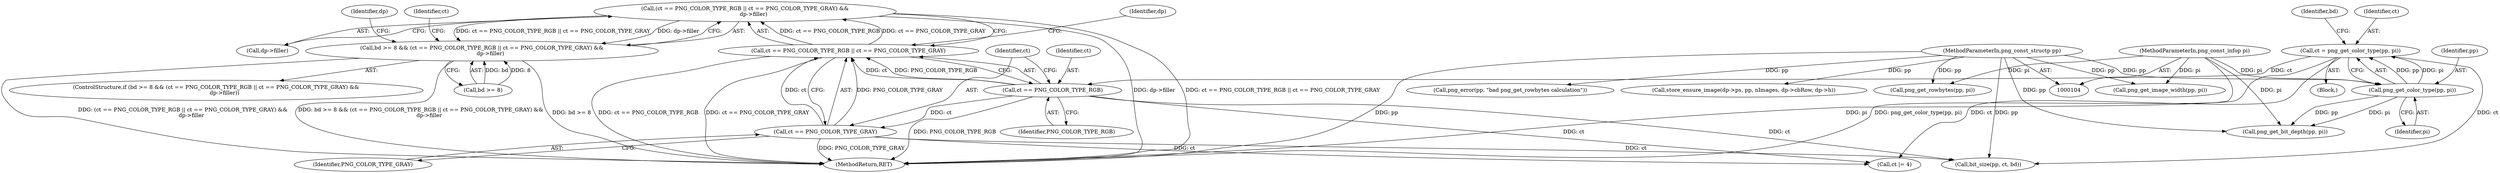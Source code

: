 digraph "0_Android_9d4853418ab2f754c2b63e091c29c5529b8b86ca_133@pointer" {
"1000128" [label="(Call,(ct == PNG_COLOR_TYPE_RGB || ct == PNG_COLOR_TYPE_GRAY) &&\n          dp->filler)"];
"1000129" [label="(Call,ct == PNG_COLOR_TYPE_RGB || ct == PNG_COLOR_TYPE_GRAY)"];
"1000130" [label="(Call,ct == PNG_COLOR_TYPE_RGB)"];
"1000112" [label="(Call,ct = png_get_color_type(pp, pi))"];
"1000114" [label="(Call,png_get_color_type(pp, pi))"];
"1000106" [label="(MethodParameterIn,png_const_structp pp)"];
"1000107" [label="(MethodParameterIn,png_const_infop pi)"];
"1000133" [label="(Call,ct == PNG_COLOR_TYPE_GRAY)"];
"1000124" [label="(Call,bd >= 8 && (ct == PNG_COLOR_TYPE_RGB || ct == PNG_COLOR_TYPE_GRAY) &&\n          dp->filler)"];
"1000133" [label="(Call,ct == PNG_COLOR_TYPE_GRAY)"];
"1000140" [label="(Identifier,ct)"];
"1000125" [label="(Call,bd >= 8)"];
"1000110" [label="(Block,)"];
"1000129" [label="(Call,ct == PNG_COLOR_TYPE_RGB || ct == PNG_COLOR_TYPE_GRAY)"];
"1000116" [label="(Identifier,pi)"];
"1000155" [label="(Call,png_get_image_width(pp, pi))"];
"1000136" [label="(Call,dp->filler)"];
"1000128" [label="(Call,(ct == PNG_COLOR_TYPE_RGB || ct == PNG_COLOR_TYPE_GRAY) &&\n          dp->filler)"];
"1000113" [label="(Identifier,ct)"];
"1000139" [label="(Call,ct |= 4)"];
"1000112" [label="(Call,ct = png_get_color_type(pp, pi))"];
"1000130" [label="(Call,ct == PNG_COLOR_TYPE_RGB)"];
"1000119" [label="(Identifier,bd)"];
"1000183" [label="(Call,store_ensure_image(dp->ps, pp, nImages, dp->cbRow, dp->h))"];
"1000144" [label="(Identifier,dp)"];
"1000146" [label="(Call,bit_size(pp, ct, bd))"];
"1000114" [label="(Call,png_get_color_type(pp, pi))"];
"1000135" [label="(Identifier,PNG_COLOR_TYPE_GRAY)"];
"1000132" [label="(Identifier,PNG_COLOR_TYPE_RGB)"];
"1000124" [label="(Call,bd >= 8 && (ct == PNG_COLOR_TYPE_RGB || ct == PNG_COLOR_TYPE_GRAY) &&\n          dp->filler)"];
"1000165" [label="(Call,png_get_rowbytes(pp, pi))"];
"1000131" [label="(Identifier,ct)"];
"1000107" [label="(MethodParameterIn,png_const_infop pi)"];
"1000195" [label="(MethodReturn,RET)"];
"1000120" [label="(Call,png_get_bit_depth(pp, pi))"];
"1000123" [label="(ControlStructure,if (bd >= 8 && (ct == PNG_COLOR_TYPE_RGB || ct == PNG_COLOR_TYPE_GRAY) &&\n          dp->filler))"];
"1000180" [label="(Call,png_error(pp, \"bad png_get_rowbytes calculation\"))"];
"1000134" [label="(Identifier,ct)"];
"1000137" [label="(Identifier,dp)"];
"1000106" [label="(MethodParameterIn,png_const_structp pp)"];
"1000115" [label="(Identifier,pp)"];
"1000128" -> "1000124"  [label="AST: "];
"1000128" -> "1000129"  [label="CFG: "];
"1000128" -> "1000136"  [label="CFG: "];
"1000129" -> "1000128"  [label="AST: "];
"1000136" -> "1000128"  [label="AST: "];
"1000124" -> "1000128"  [label="CFG: "];
"1000128" -> "1000195"  [label="DDG: dp->filler"];
"1000128" -> "1000195"  [label="DDG: ct == PNG_COLOR_TYPE_RGB || ct == PNG_COLOR_TYPE_GRAY"];
"1000128" -> "1000124"  [label="DDG: ct == PNG_COLOR_TYPE_RGB || ct == PNG_COLOR_TYPE_GRAY"];
"1000128" -> "1000124"  [label="DDG: dp->filler"];
"1000129" -> "1000128"  [label="DDG: ct == PNG_COLOR_TYPE_RGB"];
"1000129" -> "1000128"  [label="DDG: ct == PNG_COLOR_TYPE_GRAY"];
"1000129" -> "1000130"  [label="CFG: "];
"1000129" -> "1000133"  [label="CFG: "];
"1000130" -> "1000129"  [label="AST: "];
"1000133" -> "1000129"  [label="AST: "];
"1000137" -> "1000129"  [label="CFG: "];
"1000129" -> "1000195"  [label="DDG: ct == PNG_COLOR_TYPE_RGB"];
"1000129" -> "1000195"  [label="DDG: ct == PNG_COLOR_TYPE_GRAY"];
"1000130" -> "1000129"  [label="DDG: ct"];
"1000130" -> "1000129"  [label="DDG: PNG_COLOR_TYPE_RGB"];
"1000133" -> "1000129"  [label="DDG: ct"];
"1000133" -> "1000129"  [label="DDG: PNG_COLOR_TYPE_GRAY"];
"1000130" -> "1000132"  [label="CFG: "];
"1000131" -> "1000130"  [label="AST: "];
"1000132" -> "1000130"  [label="AST: "];
"1000134" -> "1000130"  [label="CFG: "];
"1000130" -> "1000195"  [label="DDG: PNG_COLOR_TYPE_RGB"];
"1000112" -> "1000130"  [label="DDG: ct"];
"1000130" -> "1000133"  [label="DDG: ct"];
"1000130" -> "1000139"  [label="DDG: ct"];
"1000130" -> "1000146"  [label="DDG: ct"];
"1000112" -> "1000110"  [label="AST: "];
"1000112" -> "1000114"  [label="CFG: "];
"1000113" -> "1000112"  [label="AST: "];
"1000114" -> "1000112"  [label="AST: "];
"1000119" -> "1000112"  [label="CFG: "];
"1000112" -> "1000195"  [label="DDG: png_get_color_type(pp, pi)"];
"1000114" -> "1000112"  [label="DDG: pp"];
"1000114" -> "1000112"  [label="DDG: pi"];
"1000112" -> "1000139"  [label="DDG: ct"];
"1000112" -> "1000146"  [label="DDG: ct"];
"1000114" -> "1000116"  [label="CFG: "];
"1000115" -> "1000114"  [label="AST: "];
"1000116" -> "1000114"  [label="AST: "];
"1000106" -> "1000114"  [label="DDG: pp"];
"1000107" -> "1000114"  [label="DDG: pi"];
"1000114" -> "1000120"  [label="DDG: pp"];
"1000114" -> "1000120"  [label="DDG: pi"];
"1000106" -> "1000104"  [label="AST: "];
"1000106" -> "1000195"  [label="DDG: pp"];
"1000106" -> "1000120"  [label="DDG: pp"];
"1000106" -> "1000146"  [label="DDG: pp"];
"1000106" -> "1000155"  [label="DDG: pp"];
"1000106" -> "1000165"  [label="DDG: pp"];
"1000106" -> "1000180"  [label="DDG: pp"];
"1000106" -> "1000183"  [label="DDG: pp"];
"1000107" -> "1000104"  [label="AST: "];
"1000107" -> "1000195"  [label="DDG: pi"];
"1000107" -> "1000120"  [label="DDG: pi"];
"1000107" -> "1000155"  [label="DDG: pi"];
"1000107" -> "1000165"  [label="DDG: pi"];
"1000133" -> "1000135"  [label="CFG: "];
"1000134" -> "1000133"  [label="AST: "];
"1000135" -> "1000133"  [label="AST: "];
"1000133" -> "1000195"  [label="DDG: PNG_COLOR_TYPE_GRAY"];
"1000133" -> "1000139"  [label="DDG: ct"];
"1000133" -> "1000146"  [label="DDG: ct"];
"1000124" -> "1000123"  [label="AST: "];
"1000124" -> "1000125"  [label="CFG: "];
"1000125" -> "1000124"  [label="AST: "];
"1000140" -> "1000124"  [label="CFG: "];
"1000144" -> "1000124"  [label="CFG: "];
"1000124" -> "1000195"  [label="DDG: bd >= 8"];
"1000124" -> "1000195"  [label="DDG: (ct == PNG_COLOR_TYPE_RGB || ct == PNG_COLOR_TYPE_GRAY) &&\n          dp->filler"];
"1000124" -> "1000195"  [label="DDG: bd >= 8 && (ct == PNG_COLOR_TYPE_RGB || ct == PNG_COLOR_TYPE_GRAY) &&\n          dp->filler"];
"1000125" -> "1000124"  [label="DDG: bd"];
"1000125" -> "1000124"  [label="DDG: 8"];
}
